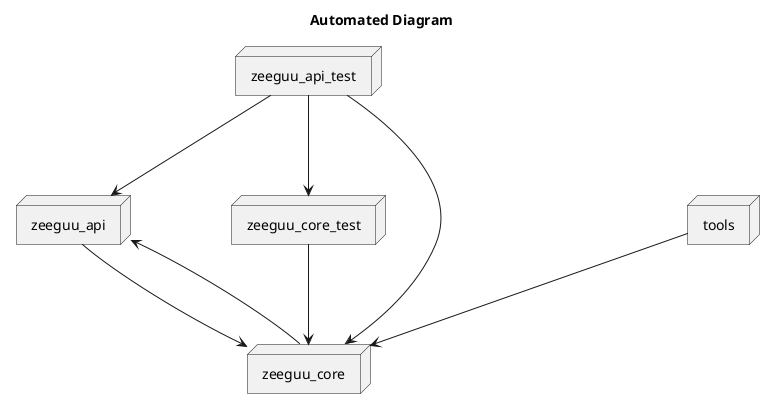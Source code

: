 @startuml
title Automated Diagram
skinparam nodesep 100
skinparam ranksep 100
node zeeguu_api
node zeeguu_api_test
node zeeguu_core_test
node tools
node zeeguu_core
zeeguu_core_test --> zeeguu_core
tools --> zeeguu_core
zeeguu_api --> zeeguu_core
zeeguu_api_test --> zeeguu_core
zeeguu_api_test --> zeeguu_core_test
zeeguu_api_test --> zeeguu_api
zeeguu_core --> zeeguu_api
@enduml